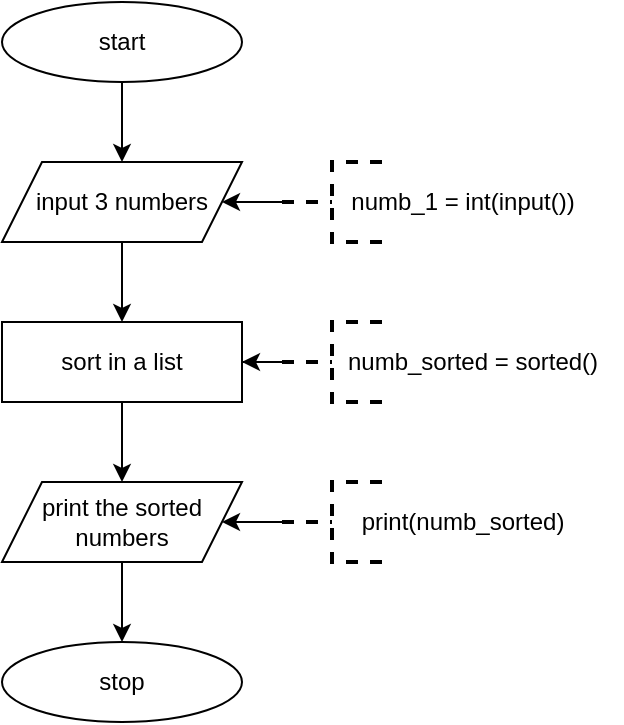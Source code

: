 <mxfile version="20.8.23" type="github">
  <diagram id="C5RBs43oDa-KdzZeNtuy" name="Page-1">
    <mxGraphModel dx="1266" dy="529" grid="1" gridSize="10" guides="1" tooltips="1" connect="1" arrows="1" fold="1" page="1" pageScale="1" pageWidth="827" pageHeight="1169" math="0" shadow="0">
      <root>
        <mxCell id="WIyWlLk6GJQsqaUBKTNV-0" />
        <mxCell id="WIyWlLk6GJQsqaUBKTNV-1" parent="WIyWlLk6GJQsqaUBKTNV-0" />
        <mxCell id="QFOWxkw5WgOZNFmuYzTW-2" value="" style="edgeStyle=orthogonalEdgeStyle;rounded=0;orthogonalLoop=1;jettySize=auto;html=1;" parent="WIyWlLk6GJQsqaUBKTNV-1" source="QFOWxkw5WgOZNFmuYzTW-0" target="QFOWxkw5WgOZNFmuYzTW-1" edge="1">
          <mxGeometry relative="1" as="geometry" />
        </mxCell>
        <mxCell id="QFOWxkw5WgOZNFmuYzTW-0" value="start" style="ellipse;whiteSpace=wrap;html=1;" parent="WIyWlLk6GJQsqaUBKTNV-1" vertex="1">
          <mxGeometry x="200" y="80" width="120" height="40" as="geometry" />
        </mxCell>
        <mxCell id="QFOWxkw5WgOZNFmuYzTW-7" value="" style="edgeStyle=orthogonalEdgeStyle;rounded=0;orthogonalLoop=1;jettySize=auto;html=1;" parent="WIyWlLk6GJQsqaUBKTNV-1" source="QFOWxkw5WgOZNFmuYzTW-1" target="QFOWxkw5WgOZNFmuYzTW-3" edge="1">
          <mxGeometry relative="1" as="geometry" />
        </mxCell>
        <mxCell id="QFOWxkw5WgOZNFmuYzTW-1" value="input 3 numbers" style="shape=parallelogram;perimeter=parallelogramPerimeter;whiteSpace=wrap;html=1;fixedSize=1;" parent="WIyWlLk6GJQsqaUBKTNV-1" vertex="1">
          <mxGeometry x="200" y="160" width="120" height="40" as="geometry" />
        </mxCell>
        <mxCell id="QFOWxkw5WgOZNFmuYzTW-6" value="" style="edgeStyle=orthogonalEdgeStyle;rounded=0;orthogonalLoop=1;jettySize=auto;html=1;" parent="WIyWlLk6GJQsqaUBKTNV-1" source="QFOWxkw5WgOZNFmuYzTW-3" target="QFOWxkw5WgOZNFmuYzTW-5" edge="1">
          <mxGeometry relative="1" as="geometry" />
        </mxCell>
        <mxCell id="QFOWxkw5WgOZNFmuYzTW-3" value="sort in a list" style="rounded=0;whiteSpace=wrap;html=1;" parent="WIyWlLk6GJQsqaUBKTNV-1" vertex="1">
          <mxGeometry x="200" y="240" width="120" height="40" as="geometry" />
        </mxCell>
        <mxCell id="QFOWxkw5WgOZNFmuYzTW-10" value="" style="edgeStyle=orthogonalEdgeStyle;rounded=0;orthogonalLoop=1;jettySize=auto;html=1;" parent="WIyWlLk6GJQsqaUBKTNV-1" source="QFOWxkw5WgOZNFmuYzTW-5" target="QFOWxkw5WgOZNFmuYzTW-8" edge="1">
          <mxGeometry relative="1" as="geometry" />
        </mxCell>
        <mxCell id="QFOWxkw5WgOZNFmuYzTW-5" value="print the sorted numbers" style="shape=parallelogram;perimeter=parallelogramPerimeter;whiteSpace=wrap;html=1;fixedSize=1;rounded=0;" parent="WIyWlLk6GJQsqaUBKTNV-1" vertex="1">
          <mxGeometry x="200" y="320" width="120" height="40" as="geometry" />
        </mxCell>
        <mxCell id="QFOWxkw5WgOZNFmuYzTW-8" value="stop" style="ellipse;whiteSpace=wrap;html=1;" parent="WIyWlLk6GJQsqaUBKTNV-1" vertex="1">
          <mxGeometry x="200" y="400" width="120" height="40" as="geometry" />
        </mxCell>
        <mxCell id="QFOWxkw5WgOZNFmuYzTW-16" value="" style="edgeStyle=orthogonalEdgeStyle;rounded=0;orthogonalLoop=1;jettySize=auto;html=1;" parent="WIyWlLk6GJQsqaUBKTNV-1" source="QFOWxkw5WgOZNFmuYzTW-11" target="QFOWxkw5WgOZNFmuYzTW-1" edge="1">
          <mxGeometry relative="1" as="geometry" />
        </mxCell>
        <mxCell id="QFOWxkw5WgOZNFmuYzTW-11" value="" style="strokeWidth=2;html=1;shape=mxgraph.flowchart.annotation_2;align=left;labelPosition=right;pointerEvents=1;dashed=1;" parent="WIyWlLk6GJQsqaUBKTNV-1" vertex="1">
          <mxGeometry x="340" y="160" width="50" height="40" as="geometry" />
        </mxCell>
        <mxCell id="QFOWxkw5WgOZNFmuYzTW-12" value="numb_1 = int(input())" style="text;html=1;align=center;verticalAlign=middle;resizable=0;points=[];autosize=1;strokeColor=none;fillColor=none;" parent="WIyWlLk6GJQsqaUBKTNV-1" vertex="1">
          <mxGeometry x="360" y="165" width="140" height="30" as="geometry" />
        </mxCell>
        <mxCell id="QFOWxkw5WgOZNFmuYzTW-15" value="" style="edgeStyle=orthogonalEdgeStyle;rounded=0;orthogonalLoop=1;jettySize=auto;html=1;" parent="WIyWlLk6GJQsqaUBKTNV-1" source="QFOWxkw5WgOZNFmuYzTW-13" target="QFOWxkw5WgOZNFmuYzTW-3" edge="1">
          <mxGeometry relative="1" as="geometry" />
        </mxCell>
        <mxCell id="QFOWxkw5WgOZNFmuYzTW-13" value="" style="strokeWidth=2;html=1;shape=mxgraph.flowchart.annotation_2;align=left;labelPosition=right;pointerEvents=1;dashed=1;" parent="WIyWlLk6GJQsqaUBKTNV-1" vertex="1">
          <mxGeometry x="340" y="240" width="50" height="40" as="geometry" />
        </mxCell>
        <mxCell id="QFOWxkw5WgOZNFmuYzTW-14" value="numb_sorted = sorted()" style="text;html=1;align=center;verticalAlign=middle;resizable=0;points=[];autosize=1;strokeColor=none;fillColor=none;" parent="WIyWlLk6GJQsqaUBKTNV-1" vertex="1">
          <mxGeometry x="360" y="245" width="150" height="30" as="geometry" />
        </mxCell>
        <mxCell id="QFOWxkw5WgOZNFmuYzTW-18" value="" style="edgeStyle=orthogonalEdgeStyle;rounded=0;orthogonalLoop=1;jettySize=auto;html=1;" parent="WIyWlLk6GJQsqaUBKTNV-1" source="QFOWxkw5WgOZNFmuYzTW-17" target="QFOWxkw5WgOZNFmuYzTW-5" edge="1">
          <mxGeometry relative="1" as="geometry" />
        </mxCell>
        <mxCell id="QFOWxkw5WgOZNFmuYzTW-17" value="" style="strokeWidth=2;html=1;shape=mxgraph.flowchart.annotation_2;align=left;labelPosition=right;pointerEvents=1;dashed=1;" parent="WIyWlLk6GJQsqaUBKTNV-1" vertex="1">
          <mxGeometry x="340" y="320" width="50" height="40" as="geometry" />
        </mxCell>
        <mxCell id="QFOWxkw5WgOZNFmuYzTW-19" value="print(numb_sorted)" style="text;html=1;align=center;verticalAlign=middle;resizable=0;points=[];autosize=1;strokeColor=none;fillColor=none;" parent="WIyWlLk6GJQsqaUBKTNV-1" vertex="1">
          <mxGeometry x="370" y="325" width="120" height="30" as="geometry" />
        </mxCell>
      </root>
    </mxGraphModel>
  </diagram>
</mxfile>
